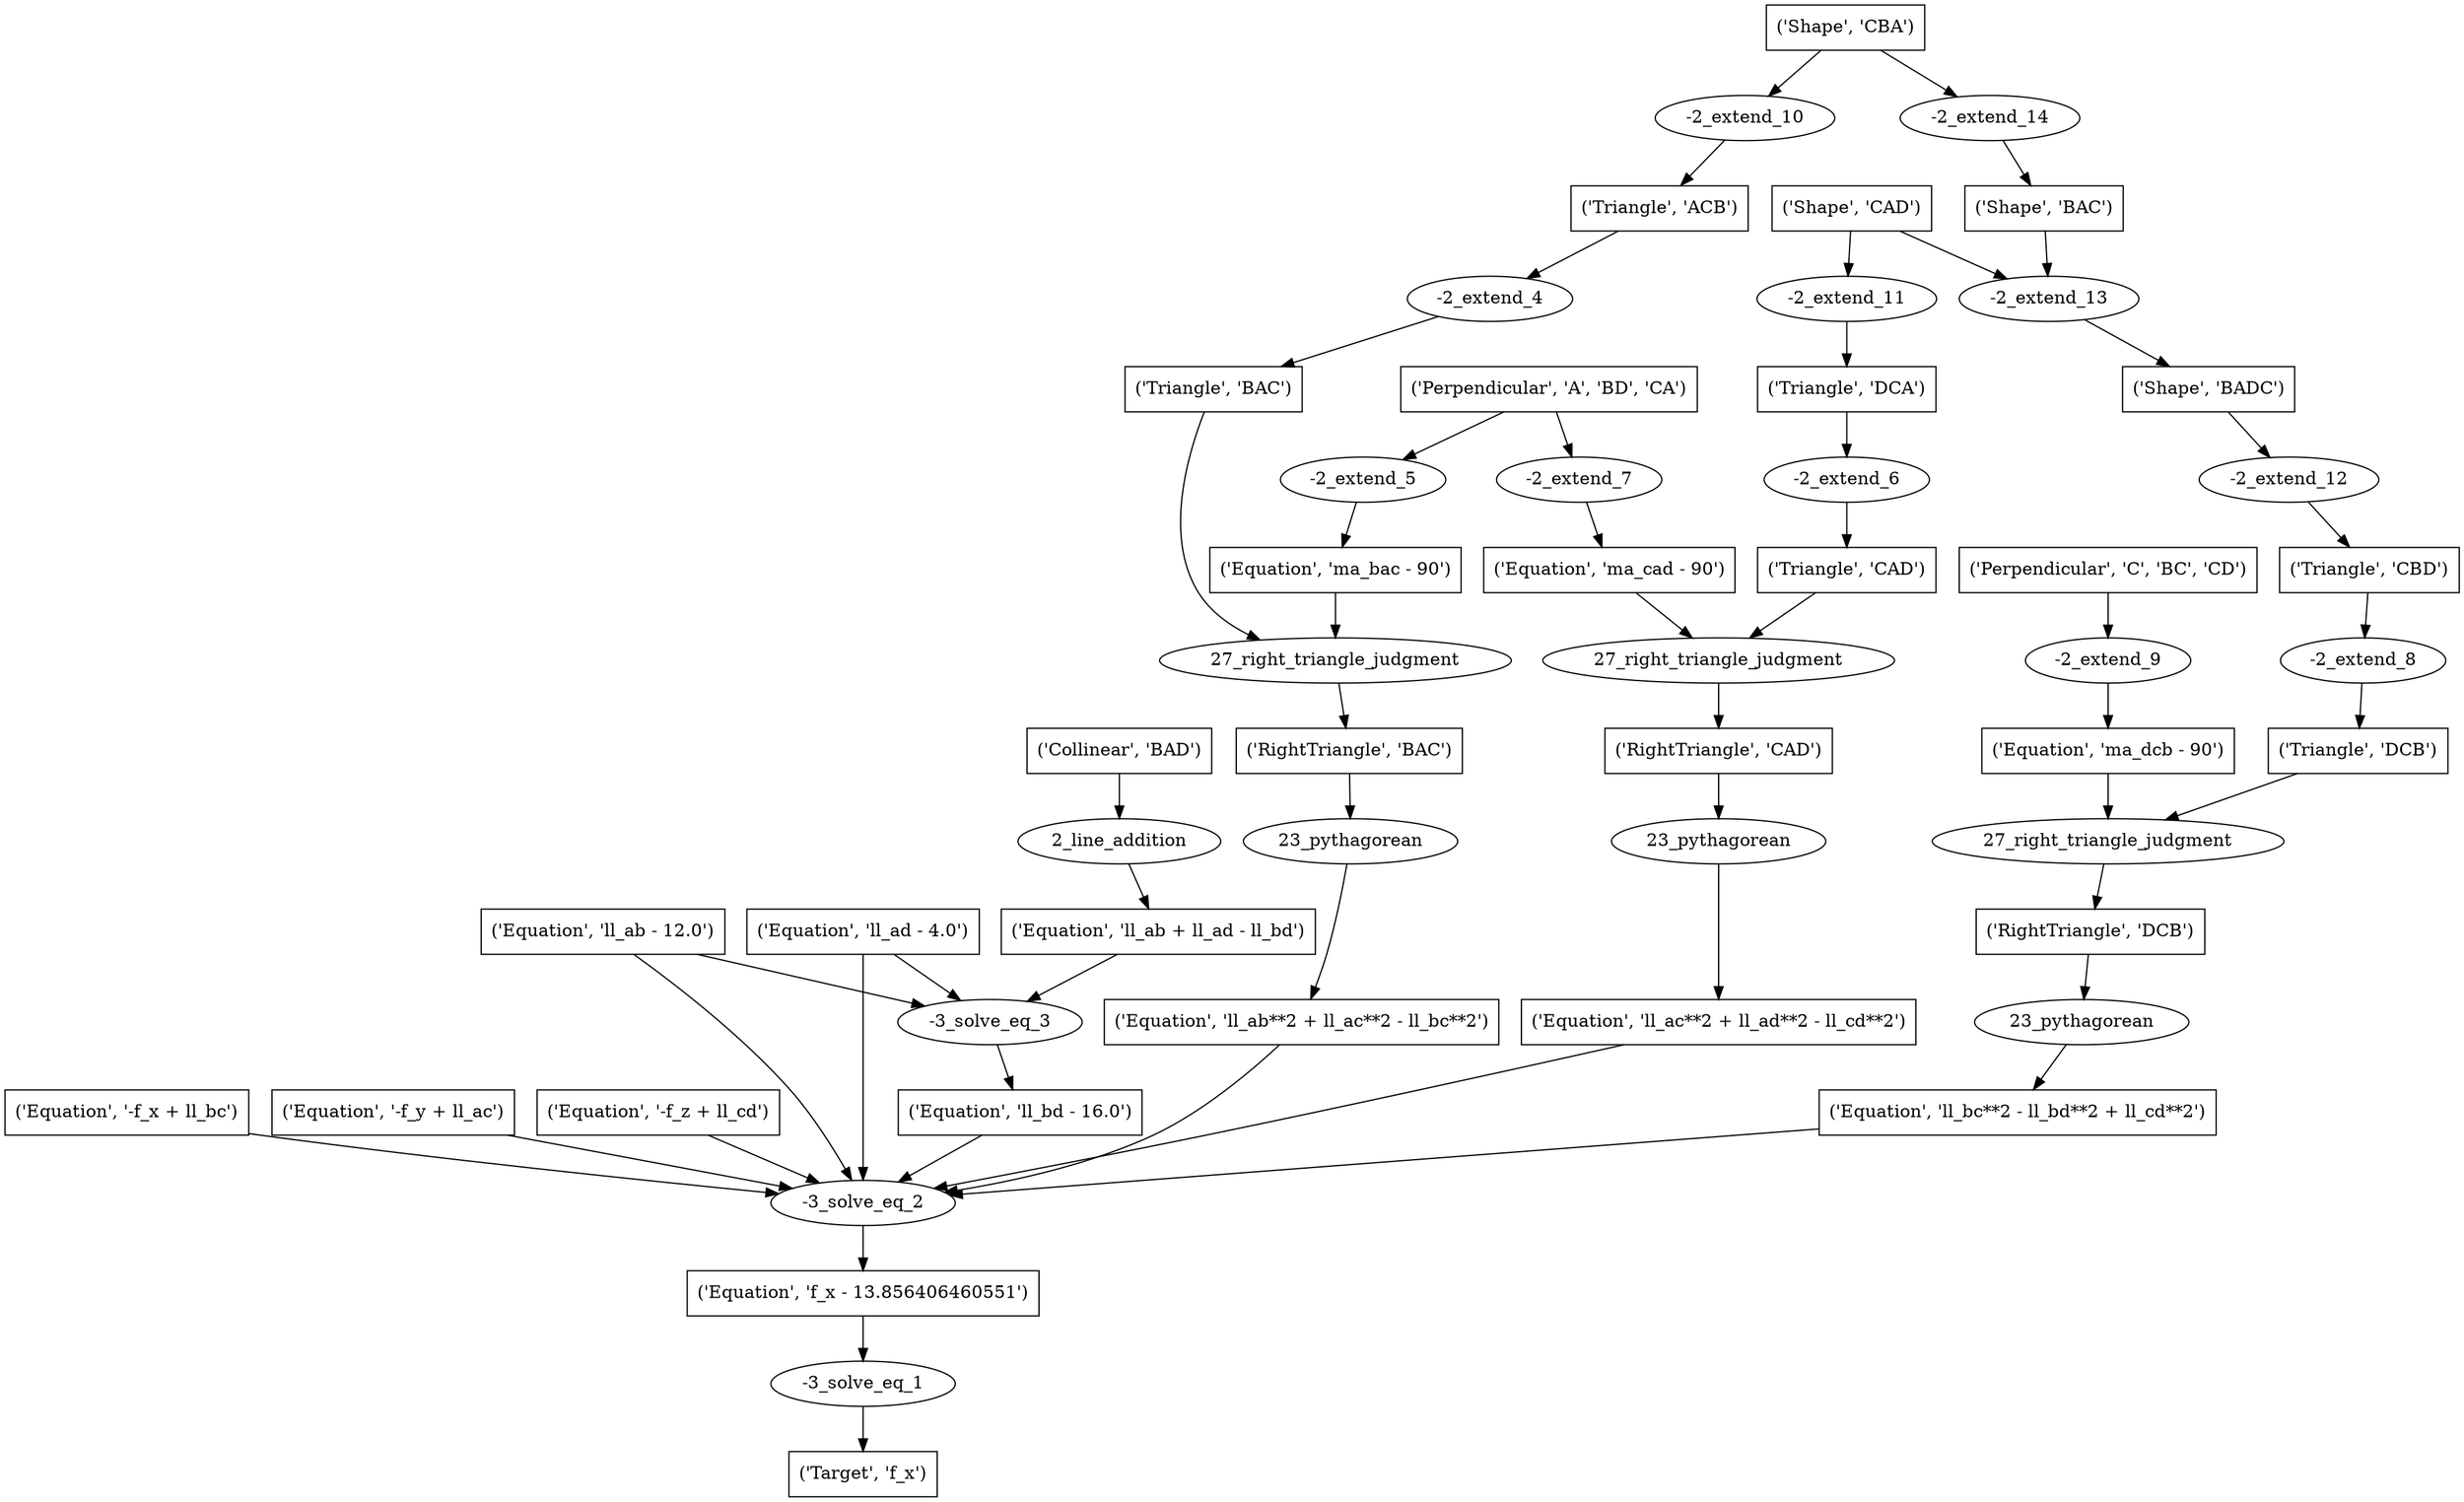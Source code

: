 digraph 69 {
	0 [label="('Target', 'f_x')" shape=box]
	1 [label="-3_solve_eq_1"]
	1 -> 0
	2 [label="('Equation', 'f_x - 13.856406460551')" shape=box]
	2 -> 1
	3 [label="-3_solve_eq_2"]
	3 -> 2
	4 [label="('Equation', '-f_x + ll_bc')" shape=box]
	4 -> 3
	5 [label="('Equation', '-f_y + ll_ac')" shape=box]
	5 -> 3
	6 [label="('Equation', '-f_z + ll_cd')" shape=box]
	6 -> 3
	7 [label="('Equation', 'll_ab - 12.0')" shape=box]
	7 -> 3
	8 [label="('Equation', 'll_ad - 4.0')" shape=box]
	8 -> 3
	9 [label="('Equation', 'll_bd - 16.0')" shape=box]
	9 -> 3
	10 [label="('Equation', 'll_ab**2 + ll_ac**2 - ll_bc**2')" shape=box]
	10 -> 3
	11 [label="('Equation', 'll_ac**2 + ll_ad**2 - ll_cd**2')" shape=box]
	11 -> 3
	12 [label="('Equation', 'll_bc**2 - ll_bd**2 + ll_cd**2')" shape=box]
	12 -> 3
	13 [label="-3_solve_eq_3"]
	13 -> 9
	7 -> 13
	8 -> 13
	14 [label="('Equation', 'll_ab + ll_ad - ll_bd')" shape=box]
	14 -> 13
	15 [label="23_pythagorean"]
	15 -> 10
	16 [label="('RightTriangle', 'BAC')" shape=box]
	16 -> 15
	17 [label="23_pythagorean"]
	17 -> 11
	18 [label="('RightTriangle', 'CAD')" shape=box]
	18 -> 17
	19 [label="23_pythagorean"]
	19 -> 12
	20 [label="('RightTriangle', 'DCB')" shape=box]
	20 -> 19
	21 [label="2_line_addition"]
	21 -> 14
	22 [label="('Collinear', 'BAD')" shape=box]
	22 -> 21
	23 [label="27_right_triangle_judgment"]
	23 -> 16
	24 [label="('Triangle', 'BAC')" shape=box]
	24 -> 23
	25 [label="('Equation', 'ma_bac - 90')" shape=box]
	25 -> 23
	26 [label="27_right_triangle_judgment"]
	26 -> 18
	27 [label="('Triangle', 'CAD')" shape=box]
	27 -> 26
	28 [label="('Equation', 'ma_cad - 90')" shape=box]
	28 -> 26
	29 [label="27_right_triangle_judgment"]
	29 -> 20
	30 [label="('Triangle', 'DCB')" shape=box]
	30 -> 29
	31 [label="('Equation', 'ma_dcb - 90')" shape=box]
	31 -> 29
	32 [label="-2_extend_4"]
	32 -> 24
	33 [label="('Triangle', 'ACB')" shape=box]
	33 -> 32
	34 [label="-2_extend_5"]
	34 -> 25
	35 [label="('Perpendicular', 'A', 'BD', 'CA')" shape=box]
	35 -> 34
	36 [label="-2_extend_6"]
	36 -> 27
	37 [label="('Triangle', 'DCA')" shape=box]
	37 -> 36
	38 [label="-2_extend_7"]
	38 -> 28
	35 -> 38
	39 [label="-2_extend_8"]
	39 -> 30
	40 [label="('Triangle', 'CBD')" shape=box]
	40 -> 39
	41 [label="-2_extend_9"]
	41 -> 31
	42 [label="('Perpendicular', 'C', 'BC', 'CD')" shape=box]
	42 -> 41
	43 [label="-2_extend_10"]
	43 -> 33
	44 [label="('Shape', 'CBA')" shape=box]
	44 -> 43
	45 [label="-2_extend_11"]
	45 -> 37
	46 [label="('Shape', 'CAD')" shape=box]
	46 -> 45
	47 [label="-2_extend_12"]
	47 -> 40
	48 [label="('Shape', 'BADC')" shape=box]
	48 -> 47
	49 [label="-2_extend_13"]
	49 -> 48
	50 [label="('Shape', 'BAC')" shape=box]
	50 -> 49
	46 -> 49
	51 [label="-2_extend_14"]
	51 -> 50
	44 -> 51
}
